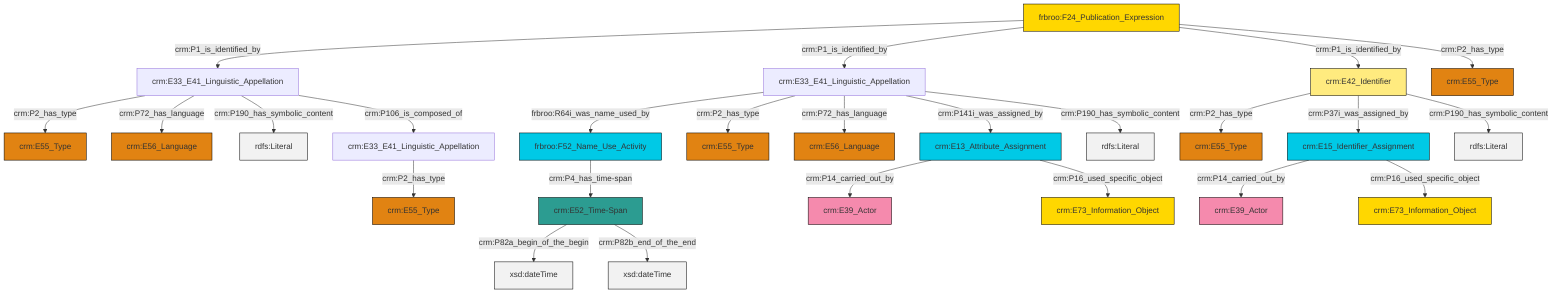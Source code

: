 graph TD
classDef Literal fill:#f2f2f2,stroke:#000000;
classDef CRM_Entity fill:#FFFFFF,stroke:#000000;
classDef Temporal_Entity fill:#00C9E6, stroke:#000000;
classDef Type fill:#E18312, stroke:#000000;
classDef Time-Span fill:#2C9C91, stroke:#000000;
classDef Appellation fill:#FFEB7F, stroke:#000000;
classDef Place fill:#008836, stroke:#000000;
classDef Persistent_Item fill:#B266B2, stroke:#000000;
classDef Conceptual_Object fill:#FFD700, stroke:#000000;
classDef Physical_Thing fill:#D2B48C, stroke:#000000;
classDef Actor fill:#f58aad, stroke:#000000;
classDef PC_Classes fill:#4ce600, stroke:#000000;
classDef Multi fill:#cccccc,stroke:#000000;

0["crm:E33_E41_Linguistic_Appellation"]:::Default -->|crm:P2_has_type| 1["crm:E55_Type"]:::Type
2["crm:E13_Attribute_Assignment"]:::Temporal_Entity -->|crm:P14_carried_out_by| 3["crm:E39_Actor"]:::Actor
8["crm:E33_E41_Linguistic_Appellation"]:::Default -->|frbroo:R64i_was_name_used_by| 9["frbroo:F52_Name_Use_Activity"]:::Temporal_Entity
10["crm:E33_E41_Linguistic_Appellation"]:::Default -->|crm:P2_has_type| 11["crm:E55_Type"]:::Type
12["crm:E15_Identifier_Assignment"]:::Temporal_Entity -->|crm:P14_carried_out_by| 14["crm:E39_Actor"]:::Actor
6["crm:E42_Identifier"]:::Appellation -->|crm:P2_has_type| 18["crm:E55_Type"]:::Type
6["crm:E42_Identifier"]:::Appellation -->|crm:P37i_was_assigned_by| 12["crm:E15_Identifier_Assignment"]:::Temporal_Entity
0["crm:E33_E41_Linguistic_Appellation"]:::Default -->|crm:P72_has_language| 24["crm:E56_Language"]:::Type
25["frbroo:F24_Publication_Expression"]:::Conceptual_Object -->|crm:P1_is_identified_by| 0["crm:E33_E41_Linguistic_Appellation"]:::Default
8["crm:E33_E41_Linguistic_Appellation"]:::Default -->|crm:P2_has_type| 16["crm:E55_Type"]:::Type
25["frbroo:F24_Publication_Expression"]:::Conceptual_Object -->|crm:P1_is_identified_by| 8["crm:E33_E41_Linguistic_Appellation"]:::Default
27["crm:E52_Time-Span"]:::Time-Span -->|crm:P82a_begin_of_the_begin| 28[xsd:dateTime]:::Literal
6["crm:E42_Identifier"]:::Appellation -->|crm:P190_has_symbolic_content| 33[rdfs:Literal]:::Literal
8["crm:E33_E41_Linguistic_Appellation"]:::Default -->|crm:P72_has_language| 29["crm:E56_Language"]:::Type
0["crm:E33_E41_Linguistic_Appellation"]:::Default -->|crm:P190_has_symbolic_content| 35[rdfs:Literal]:::Literal
25["frbroo:F24_Publication_Expression"]:::Conceptual_Object -->|crm:P1_is_identified_by| 6["crm:E42_Identifier"]:::Appellation
25["frbroo:F24_Publication_Expression"]:::Conceptual_Object -->|crm:P2_has_type| 36["crm:E55_Type"]:::Type
8["crm:E33_E41_Linguistic_Appellation"]:::Default -->|crm:P141i_was_assigned_by| 2["crm:E13_Attribute_Assignment"]:::Temporal_Entity
2["crm:E13_Attribute_Assignment"]:::Temporal_Entity -->|crm:P16_used_specific_object| 22["crm:E73_Information_Object"]:::Conceptual_Object
8["crm:E33_E41_Linguistic_Appellation"]:::Default -->|crm:P190_has_symbolic_content| 40[rdfs:Literal]:::Literal
0["crm:E33_E41_Linguistic_Appellation"]:::Default -->|crm:P106_is_composed_of| 10["crm:E33_E41_Linguistic_Appellation"]:::Default
27["crm:E52_Time-Span"]:::Time-Span -->|crm:P82b_end_of_the_end| 44[xsd:dateTime]:::Literal
9["frbroo:F52_Name_Use_Activity"]:::Temporal_Entity -->|crm:P4_has_time-span| 27["crm:E52_Time-Span"]:::Time-Span
12["crm:E15_Identifier_Assignment"]:::Temporal_Entity -->|crm:P16_used_specific_object| 42["crm:E73_Information_Object"]:::Conceptual_Object